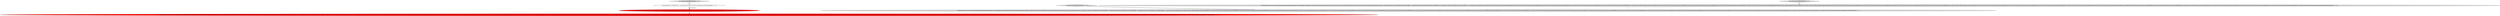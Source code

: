 digraph {
5 [style = filled, label = "JoinTestHelper.verifyCursors(new HashJoinSegmentStorageAdapter(factSegment.asStorageAdapter(),joinableClauses,preAnalysis).makeCursors(null,Intervals.ETERNITY,VirtualColumns.EMPTY,Granularities.ALL,false,null),ImmutableList.of(\"page\",\"countryIsoCode\",FACT_TO_COUNTRY_ON_ISO_CODE_PREFIX + \"countryIsoCode\",FACT_TO_COUNTRY_ON_ISO_CODE_PREFIX + \"countryName\",FACT_TO_COUNTRY_ON_ISO_CODE_PREFIX + \"countryNumber\"),ImmutableList.of(new Object((((edu.fdu.CPPDG.tinypdg.pe.ExpressionInfo@8b0557,new Object((((edu.fdu.CPPDG.tinypdg.pe.ExpressionInfo@8b055f,new Object((((edu.fdu.CPPDG.tinypdg.pe.ExpressionInfo@8b0567,new Object((((edu.fdu.CPPDG.tinypdg.pe.ExpressionInfo@8b056f,new Object((((edu.fdu.CPPDG.tinypdg.pe.ExpressionInfo@8b0577,new Object((((edu.fdu.CPPDG.tinypdg.pe.ExpressionInfo@8b057f,new Object((((edu.fdu.CPPDG.tinypdg.pe.ExpressionInfo@8b0587,new Object((((edu.fdu.CPPDG.tinypdg.pe.ExpressionInfo@8b058f,new Object((((edu.fdu.CPPDG.tinypdg.pe.ExpressionInfo@8b0597,new Object((((edu.fdu.CPPDG.tinypdg.pe.ExpressionInfo@8b059f,new Object((((edu.fdu.CPPDG.tinypdg.pe.ExpressionInfo@8b05a7,new Object((((edu.fdu.CPPDG.tinypdg.pe.ExpressionInfo@8b05af,new Object((((edu.fdu.CPPDG.tinypdg.pe.ExpressionInfo@8b05b7,new Object((((edu.fdu.CPPDG.tinypdg.pe.ExpressionInfo@8b05bf,new Object((((edu.fdu.CPPDG.tinypdg.pe.ExpressionInfo@8b05c7,new Object((((edu.fdu.CPPDG.tinypdg.pe.ExpressionInfo@8b05cf,new Object((((edu.fdu.CPPDG.tinypdg.pe.ExpressionInfo@8b05d7,new Object((((edu.fdu.CPPDG.tinypdg.pe.ExpressionInfo@8b05df,new Object((((edu.fdu.CPPDG.tinypdg.pe.ExpressionInfo@8b05e7,new Object((((edu.fdu.CPPDG.tinypdg.pe.ExpressionInfo@8b05ef,new Object((((edu.fdu.CPPDG.tinypdg.pe.ExpressionInfo@8b05f7,new Object((((edu.fdu.CPPDG.tinypdg.pe.ExpressionInfo@8b05ff,new Object((((edu.fdu.CPPDG.tinypdg.pe.ExpressionInfo@8b0607,new Object((((edu.fdu.CPPDG.tinypdg.pe.ExpressionInfo@8b060f,new Object((((edu.fdu.CPPDG.tinypdg.pe.ExpressionInfo@8b0617,new Object((((edu.fdu.CPPDG.tinypdg.pe.ExpressionInfo@8b061f,new Object((((edu.fdu.CPPDG.tinypdg.pe.ExpressionInfo@8b0627,new Object((((edu.fdu.CPPDG.tinypdg.pe.ExpressionInfo@8b062f,new Object((((edu.fdu.CPPDG.tinypdg.pe.ExpressionInfo@8b0637))@@@5@@@['0', '1', '0']", fillcolor = red, shape = ellipse image = "AAA1AAABBB2BBB"];
2 [style = filled, label = "test_makeCursors_factToCountryLeft['0', '1', '0']", fillcolor = lightgray, shape = diamond image = "AAA0AAABBB2BBB"];
7 [style = filled, label = "test_makeCursors_factToCountryInner['0', '0', '1']", fillcolor = lightgray, shape = diamond image = "AAA0AAABBB3BBB"];
1 [style = filled, label = "test_makeCursors_factToCountryLeft['1', '0', '0']", fillcolor = lightgray, shape = diamond image = "AAA0AAABBB1BBB"];
4 [style = filled, label = "JoinFilterPreAnalysis preAnalysis = JoinFilterAnalyzer.computeJoinFilterPreAnalysis(joinableClauses,VirtualColumns.EMPTY,null,true,true,true,QueryContexts.DEFAULT_ENABLE_JOIN_FILTER_REWRITE_MAX_SIZE_KEY)@@@4@@@['0', '1', '0']", fillcolor = red, shape = ellipse image = "AAA1AAABBB2BBB"];
0 [style = filled, label = "JoinTestHelper.verifyCursors(new HashJoinSegmentStorageAdapter(factSegment.asStorageAdapter(),ImmutableList.of(factToCountryOnIsoCode(JoinType.LEFT))).makeCursors(null,Intervals.ETERNITY,VirtualColumns.EMPTY,Granularities.ALL,false,null),ImmutableList.of(\"page\",\"countryIsoCode\",FACT_TO_COUNTRY_ON_ISO_CODE_PREFIX + \"countryIsoCode\",FACT_TO_COUNTRY_ON_ISO_CODE_PREFIX + \"countryName\",FACT_TO_COUNTRY_ON_ISO_CODE_PREFIX + \"countryNumber\"),ImmutableList.of(new Object((((edu.fdu.CPPDG.tinypdg.pe.ExpressionInfo@8b0420,new Object((((edu.fdu.CPPDG.tinypdg.pe.ExpressionInfo@8b0428,new Object((((edu.fdu.CPPDG.tinypdg.pe.ExpressionInfo@8b0430,new Object((((edu.fdu.CPPDG.tinypdg.pe.ExpressionInfo@8b0438,new Object((((edu.fdu.CPPDG.tinypdg.pe.ExpressionInfo@8b0440,new Object((((edu.fdu.CPPDG.tinypdg.pe.ExpressionInfo@8b0448,new Object((((edu.fdu.CPPDG.tinypdg.pe.ExpressionInfo@8b0450,new Object((((edu.fdu.CPPDG.tinypdg.pe.ExpressionInfo@8b0458,new Object((((edu.fdu.CPPDG.tinypdg.pe.ExpressionInfo@8b0460,new Object((((edu.fdu.CPPDG.tinypdg.pe.ExpressionInfo@8b0468,new Object((((edu.fdu.CPPDG.tinypdg.pe.ExpressionInfo@8b0470,new Object((((edu.fdu.CPPDG.tinypdg.pe.ExpressionInfo@8b0478,new Object((((edu.fdu.CPPDG.tinypdg.pe.ExpressionInfo@8b0480,new Object((((edu.fdu.CPPDG.tinypdg.pe.ExpressionInfo@8b0488,new Object((((edu.fdu.CPPDG.tinypdg.pe.ExpressionInfo@8b0490,new Object((((edu.fdu.CPPDG.tinypdg.pe.ExpressionInfo@8b0498,new Object((((edu.fdu.CPPDG.tinypdg.pe.ExpressionInfo@8b04a0,new Object((((edu.fdu.CPPDG.tinypdg.pe.ExpressionInfo@8b04a8,new Object((((edu.fdu.CPPDG.tinypdg.pe.ExpressionInfo@8b04b0,new Object((((edu.fdu.CPPDG.tinypdg.pe.ExpressionInfo@8b04b8,new Object((((edu.fdu.CPPDG.tinypdg.pe.ExpressionInfo@8b04c0,new Object((((edu.fdu.CPPDG.tinypdg.pe.ExpressionInfo@8b04c8,new Object((((edu.fdu.CPPDG.tinypdg.pe.ExpressionInfo@8b04d0,new Object((((edu.fdu.CPPDG.tinypdg.pe.ExpressionInfo@8b04d8,new Object((((edu.fdu.CPPDG.tinypdg.pe.ExpressionInfo@8b04e0,new Object((((edu.fdu.CPPDG.tinypdg.pe.ExpressionInfo@8b04e8,new Object((((edu.fdu.CPPDG.tinypdg.pe.ExpressionInfo@8b04f0,new Object((((edu.fdu.CPPDG.tinypdg.pe.ExpressionInfo@8b04f8,new Object((((edu.fdu.CPPDG.tinypdg.pe.ExpressionInfo@8b0500))@@@3@@@['1', '0', '0']", fillcolor = lightgray, shape = ellipse image = "AAA0AAABBB1BBB"];
6 [style = filled, label = "JoinTestHelper.verifyCursors(new HashJoinSegmentStorageAdapter(factSegment.asStorageAdapter(),ImmutableList.of(factToCountryOnIsoCode(JoinType.INNER))).makeCursors(null,Intervals.ETERNITY,VirtualColumns.EMPTY,Granularities.ALL,false,null),ImmutableList.of(\"page\",\"countryIsoCode\",FACT_TO_COUNTRY_ON_ISO_CODE_PREFIX + \"countryIsoCode\",FACT_TO_COUNTRY_ON_ISO_CODE_PREFIX + \"countryName\",FACT_TO_COUNTRY_ON_ISO_CODE_PREFIX + \"countryNumber\"),ImmutableList.of(new Object((((edu.fdu.CPPDG.tinypdg.pe.ExpressionInfo@8b0676,new Object((((edu.fdu.CPPDG.tinypdg.pe.ExpressionInfo@8b067e,new Object((((edu.fdu.CPPDG.tinypdg.pe.ExpressionInfo@8b0686,new Object((((edu.fdu.CPPDG.tinypdg.pe.ExpressionInfo@8b068e,new Object((((edu.fdu.CPPDG.tinypdg.pe.ExpressionInfo@8b0696,new Object((((edu.fdu.CPPDG.tinypdg.pe.ExpressionInfo@8b069e,new Object((((edu.fdu.CPPDG.tinypdg.pe.ExpressionInfo@8b06a6,new Object((((edu.fdu.CPPDG.tinypdg.pe.ExpressionInfo@8b06ae,new Object((((edu.fdu.CPPDG.tinypdg.pe.ExpressionInfo@8b06b6,new Object((((edu.fdu.CPPDG.tinypdg.pe.ExpressionInfo@8b06be,new Object((((edu.fdu.CPPDG.tinypdg.pe.ExpressionInfo@8b06c6,new Object((((edu.fdu.CPPDG.tinypdg.pe.ExpressionInfo@8b06ce,new Object((((edu.fdu.CPPDG.tinypdg.pe.ExpressionInfo@8b06d6,new Object((((edu.fdu.CPPDG.tinypdg.pe.ExpressionInfo@8b06de,new Object((((edu.fdu.CPPDG.tinypdg.pe.ExpressionInfo@8b06e6,new Object((((edu.fdu.CPPDG.tinypdg.pe.ExpressionInfo@8b06ee,new Object((((edu.fdu.CPPDG.tinypdg.pe.ExpressionInfo@8b06f6,new Object((((edu.fdu.CPPDG.tinypdg.pe.ExpressionInfo@8b06fe,new Object((((edu.fdu.CPPDG.tinypdg.pe.ExpressionInfo@8b0706,new Object((((edu.fdu.CPPDG.tinypdg.pe.ExpressionInfo@8b070e,new Object((((edu.fdu.CPPDG.tinypdg.pe.ExpressionInfo@8b0716,new Object((((edu.fdu.CPPDG.tinypdg.pe.ExpressionInfo@8b071e,new Object((((edu.fdu.CPPDG.tinypdg.pe.ExpressionInfo@8b0726))@@@3@@@['0', '0', '1']", fillcolor = lightgray, shape = ellipse image = "AAA0AAABBB3BBB"];
3 [style = filled, label = "List<JoinableClause> joinableClauses = ImmutableList.of(factToCountryOnIsoCode(JoinType.LEFT))@@@3@@@['0', '1', '0']", fillcolor = white, shape = ellipse image = "AAA0AAABBB2BBB"];
0->6 [style = dashed, label="0"];
1->0 [style = bold, label=""];
4->5 [style = bold, label=""];
3->4 [style = bold, label=""];
7->6 [style = bold, label=""];
2->3 [style = bold, label=""];
3->4 [style = solid, label="joinableClauses"];
}
